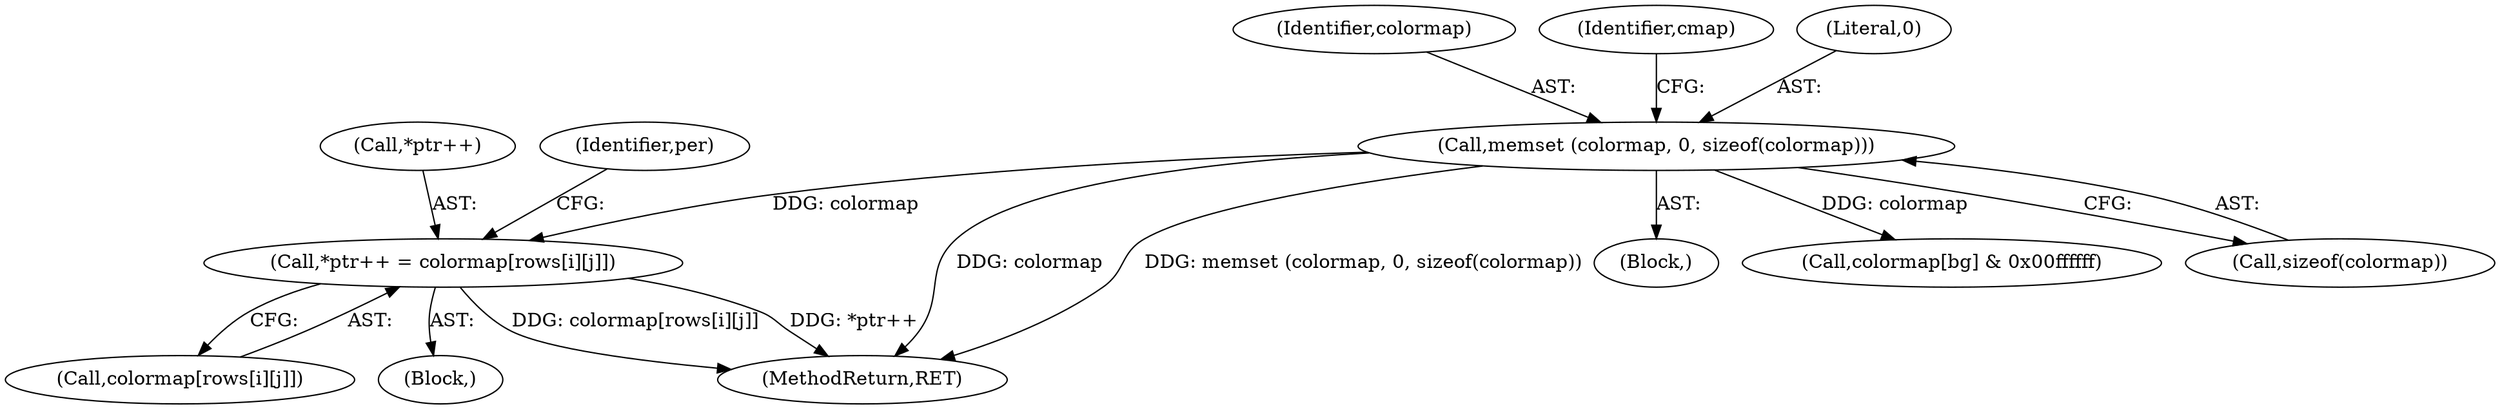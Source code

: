 digraph "0_enlightment_37a96801663b7b4cd3fbe56cc0eb8b6a17e766a8@array" {
"1000659" [label="(Call,*ptr++ = colormap[rows[i][j]])"];
"1000473" [label="(Call,memset (colormap, 0, sizeof(colormap)))"];
"1000450" [label="(Block,)"];
"1000663" [label="(Call,colormap[rows[i][j]])"];
"1000565" [label="(Call,colormap[bg] & 0x00ffffff)"];
"1000660" [label="(Call,*ptr++)"];
"1000658" [label="(Block,)"];
"1000775" [label="(MethodReturn,RET)"];
"1000474" [label="(Identifier,colormap)"];
"1000671" [label="(Identifier,per)"];
"1000476" [label="(Call,sizeof(colormap))"];
"1000473" [label="(Call,memset (colormap, 0, sizeof(colormap)))"];
"1000480" [label="(Identifier,cmap)"];
"1000659" [label="(Call,*ptr++ = colormap[rows[i][j]])"];
"1000475" [label="(Literal,0)"];
"1000659" -> "1000658"  [label="AST: "];
"1000659" -> "1000663"  [label="CFG: "];
"1000660" -> "1000659"  [label="AST: "];
"1000663" -> "1000659"  [label="AST: "];
"1000671" -> "1000659"  [label="CFG: "];
"1000659" -> "1000775"  [label="DDG: colormap[rows[i][j]]"];
"1000659" -> "1000775"  [label="DDG: *ptr++"];
"1000473" -> "1000659"  [label="DDG: colormap"];
"1000473" -> "1000450"  [label="AST: "];
"1000473" -> "1000476"  [label="CFG: "];
"1000474" -> "1000473"  [label="AST: "];
"1000475" -> "1000473"  [label="AST: "];
"1000476" -> "1000473"  [label="AST: "];
"1000480" -> "1000473"  [label="CFG: "];
"1000473" -> "1000775"  [label="DDG: colormap"];
"1000473" -> "1000775"  [label="DDG: memset (colormap, 0, sizeof(colormap))"];
"1000473" -> "1000565"  [label="DDG: colormap"];
}
